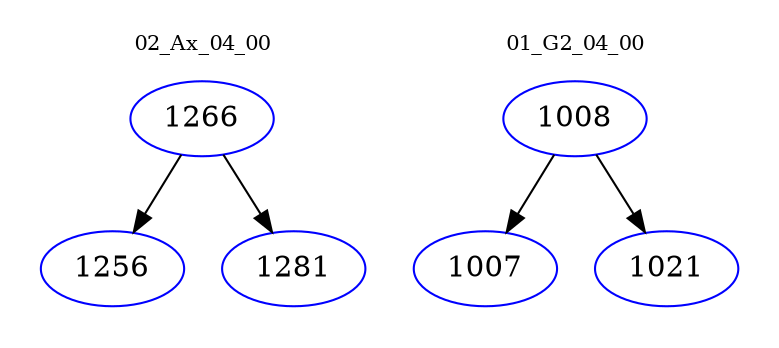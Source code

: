 digraph{
subgraph cluster_0 {
color = white
label = "02_Ax_04_00";
fontsize=10;
T0_1266 [label="1266", color="blue"]
T0_1266 -> T0_1256 [color="black"]
T0_1256 [label="1256", color="blue"]
T0_1266 -> T0_1281 [color="black"]
T0_1281 [label="1281", color="blue"]
}
subgraph cluster_1 {
color = white
label = "01_G2_04_00";
fontsize=10;
T1_1008 [label="1008", color="blue"]
T1_1008 -> T1_1007 [color="black"]
T1_1007 [label="1007", color="blue"]
T1_1008 -> T1_1021 [color="black"]
T1_1021 [label="1021", color="blue"]
}
}
